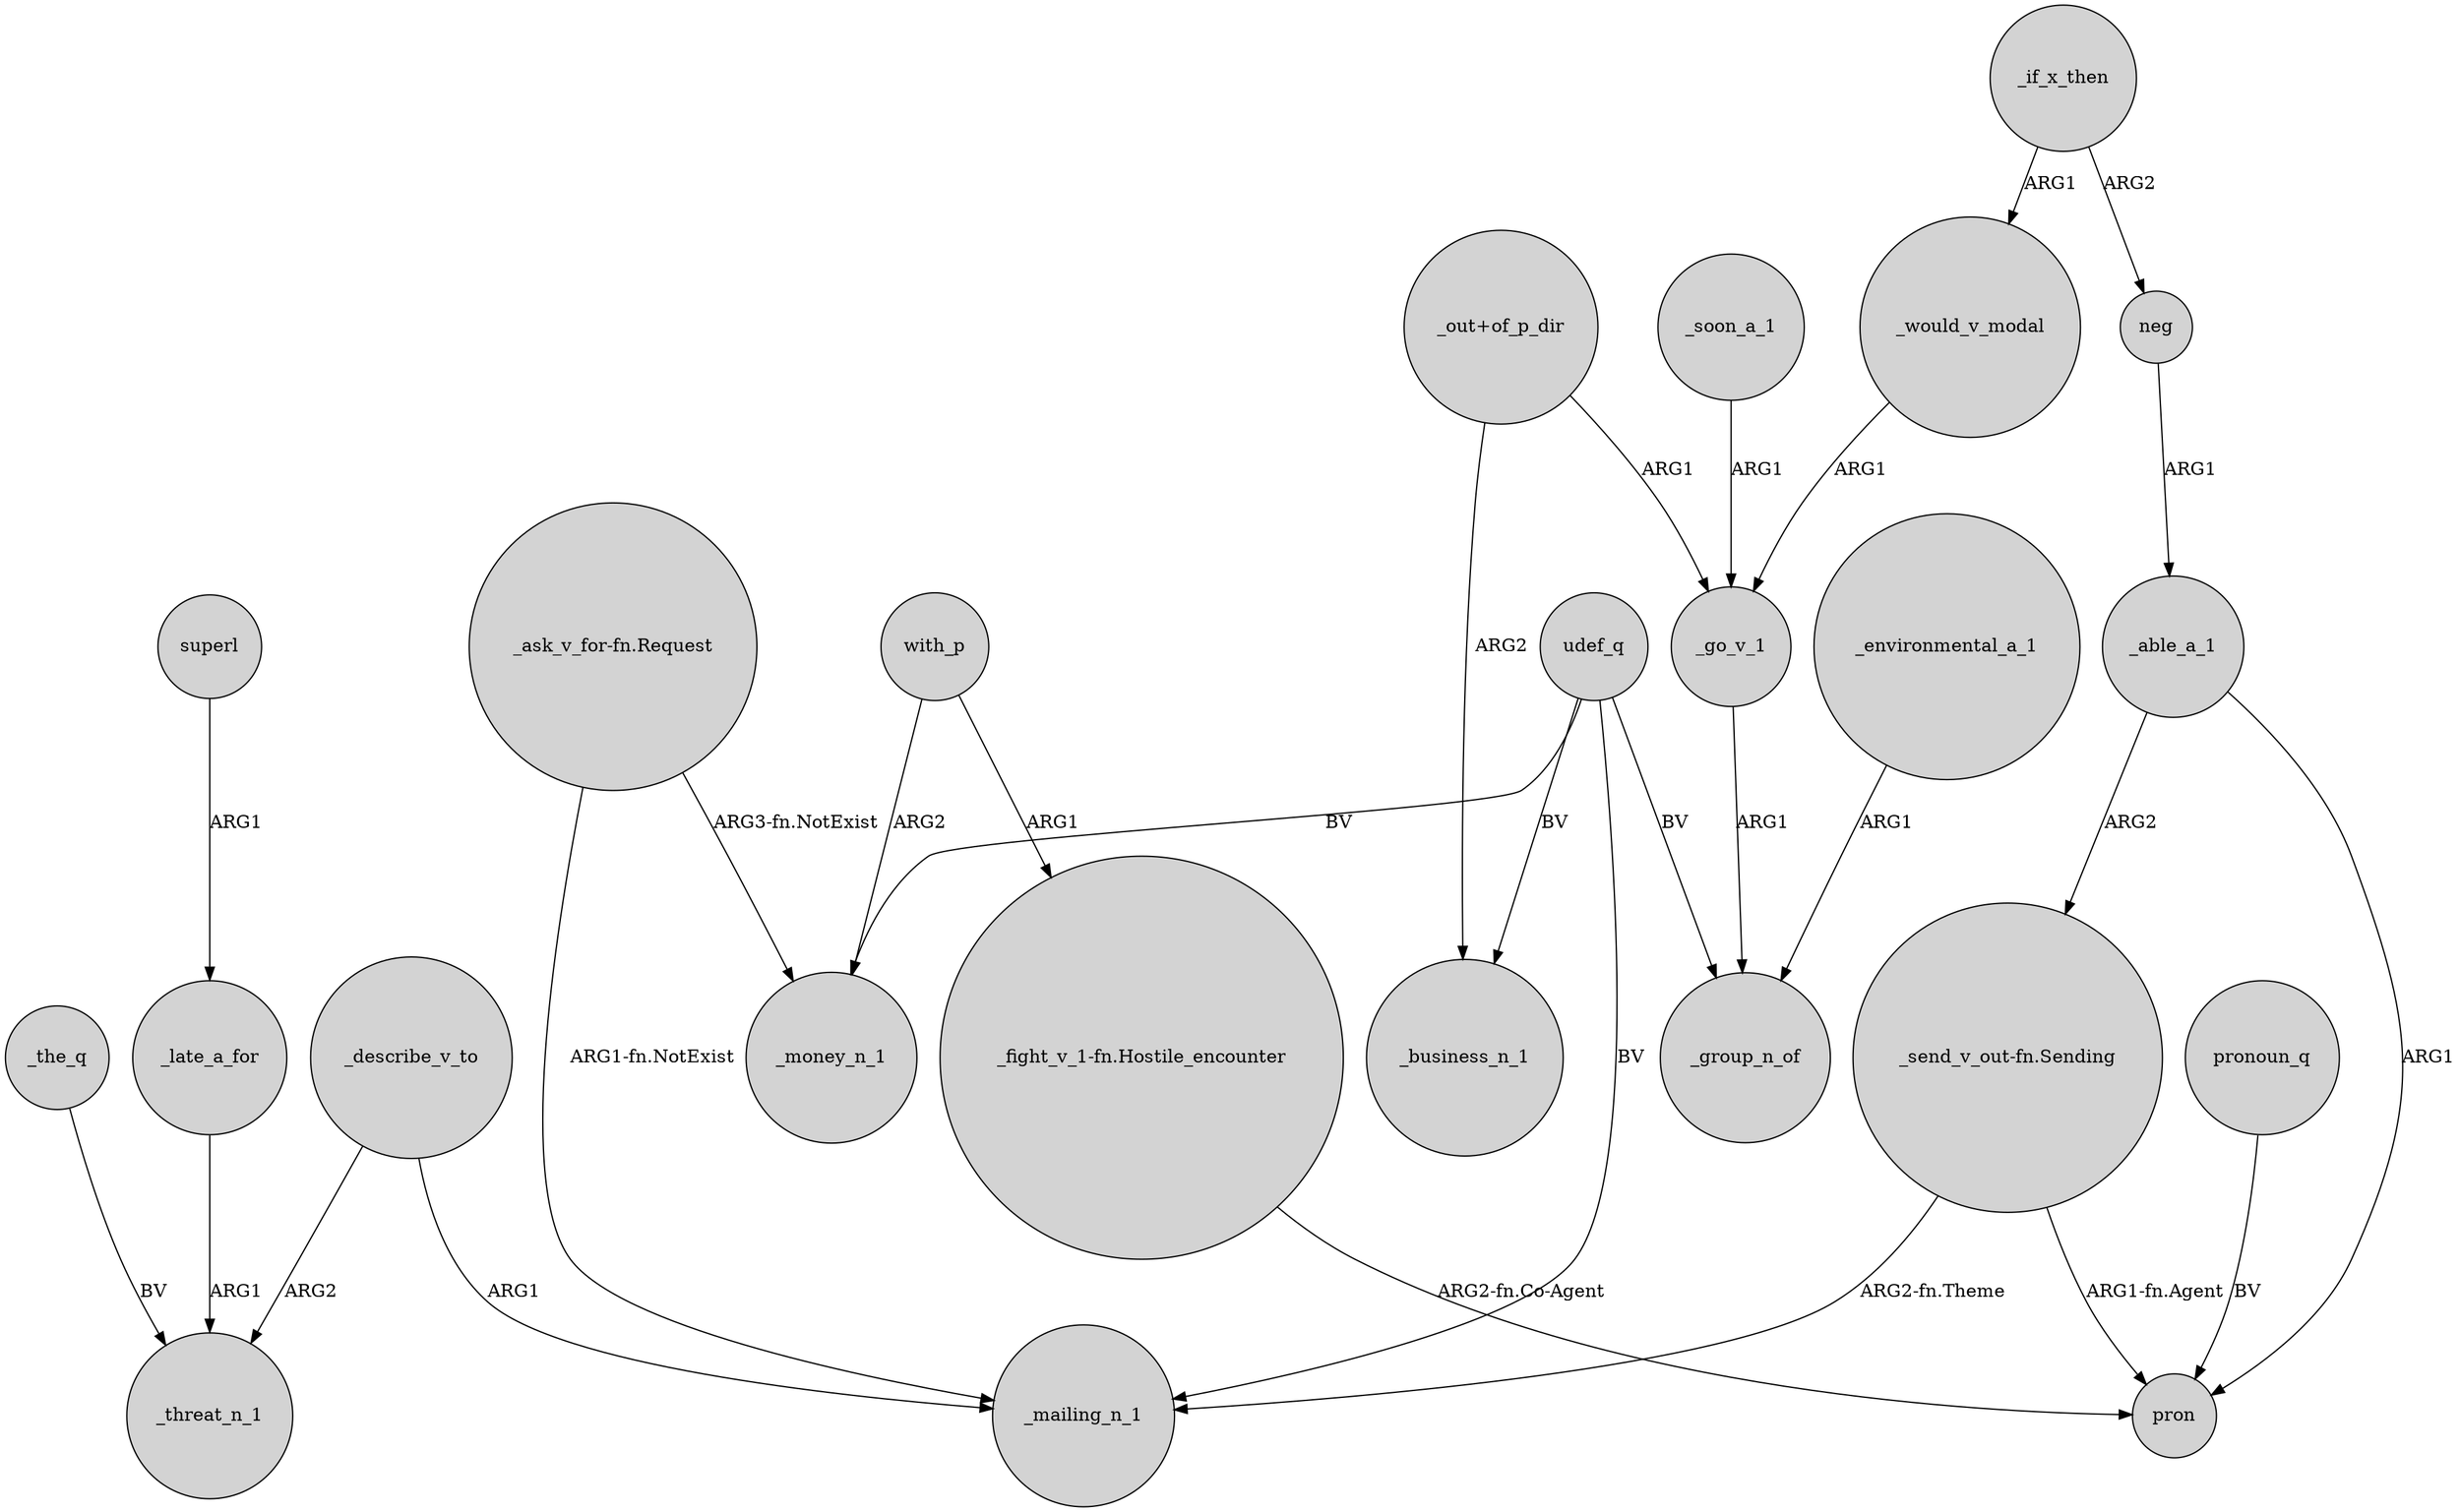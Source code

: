 digraph {
	node [shape=circle style=filled]
	_go_v_1 -> _group_n_of [label=ARG1]
	udef_q -> _money_n_1 [label=BV]
	"_send_v_out-fn.Sending" -> pron [label="ARG1-fn.Agent"]
	_environmental_a_1 -> _group_n_of [label=ARG1]
	with_p -> "_fight_v_1-fn.Hostile_encounter" [label=ARG1]
	superl -> _late_a_for [label=ARG1]
	_the_q -> _threat_n_1 [label=BV]
	_describe_v_to -> _mailing_n_1 [label=ARG1]
	_describe_v_to -> _threat_n_1 [label=ARG2]
	_able_a_1 -> "_send_v_out-fn.Sending" [label=ARG2]
	_late_a_for -> _threat_n_1 [label=ARG1]
	_if_x_then -> neg [label=ARG2]
	"_ask_v_for-fn.Request" -> _mailing_n_1 [label="ARG1-fn.NotExist"]
	_would_v_modal -> _go_v_1 [label=ARG1]
	pronoun_q -> pron [label=BV]
	"_out+of_p_dir" -> _go_v_1 [label=ARG1]
	"_fight_v_1-fn.Hostile_encounter" -> pron [label="ARG2-fn.Co-Agent"]
	"_ask_v_for-fn.Request" -> _money_n_1 [label="ARG3-fn.NotExist"]
	_soon_a_1 -> _go_v_1 [label=ARG1]
	udef_q -> _mailing_n_1 [label=BV]
	"_out+of_p_dir" -> _business_n_1 [label=ARG2]
	with_p -> _money_n_1 [label=ARG2]
	udef_q -> _business_n_1 [label=BV]
	_if_x_then -> _would_v_modal [label=ARG1]
	_able_a_1 -> pron [label=ARG1]
	udef_q -> _group_n_of [label=BV]
	"_send_v_out-fn.Sending" -> _mailing_n_1 [label="ARG2-fn.Theme"]
	neg -> _able_a_1 [label=ARG1]
}
